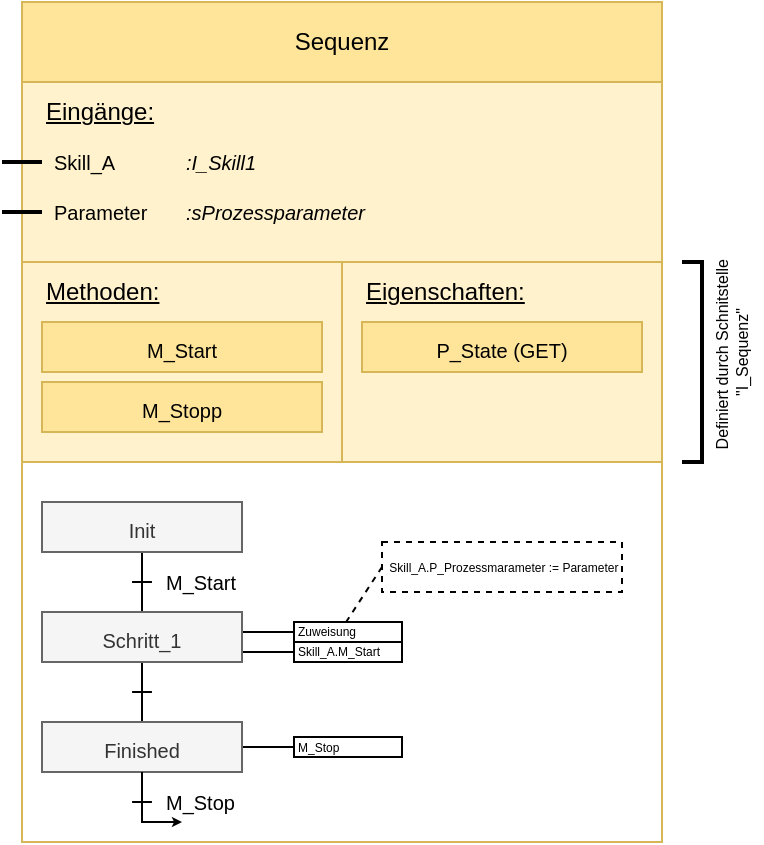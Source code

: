 <mxfile version="24.9.1">
  <diagram name="Seite-1" id="K70xGbPAnUhQWx4gZ4KT">
    <mxGraphModel dx="981" dy="880" grid="1" gridSize="10" guides="1" tooltips="1" connect="1" arrows="1" fold="1" page="1" pageScale="1" pageWidth="1654" pageHeight="1169" math="0" shadow="0">
      <root>
        <mxCell id="0" />
        <mxCell id="1" parent="0" />
        <mxCell id="NrakXVeBF_DzGBcXFqaL-1" value="Sequenz" style="rounded=0;whiteSpace=wrap;html=1;fillColor=#FFE599;strokeColor=#d6b656;" vertex="1" parent="1">
          <mxGeometry x="320" y="280" width="320" height="40" as="geometry" />
        </mxCell>
        <mxCell id="NrakXVeBF_DzGBcXFqaL-2" value="" style="rounded=0;whiteSpace=wrap;html=1;fillColor=#fff2cc;strokeColor=#d6b656;" vertex="1" parent="1">
          <mxGeometry x="320" y="320" width="320" height="90" as="geometry" />
        </mxCell>
        <mxCell id="NrakXVeBF_DzGBcXFqaL-5" value="Eingänge:" style="text;html=1;align=left;verticalAlign=middle;whiteSpace=wrap;rounded=0;fontStyle=4" vertex="1" parent="1">
          <mxGeometry x="330" y="320" width="70" height="30" as="geometry" />
        </mxCell>
        <mxCell id="NrakXVeBF_DzGBcXFqaL-7" value="" style="rounded=0;whiteSpace=wrap;html=1;fillColor=#fff2cc;strokeColor=#d6b656;" vertex="1" parent="1">
          <mxGeometry x="320" y="410" width="160" height="100" as="geometry" />
        </mxCell>
        <mxCell id="NrakXVeBF_DzGBcXFqaL-8" value="" style="rounded=0;whiteSpace=wrap;html=1;fillColor=#fff2cc;strokeColor=#d6b656;" vertex="1" parent="1">
          <mxGeometry x="480" y="410" width="160" height="100" as="geometry" />
        </mxCell>
        <mxCell id="NrakXVeBF_DzGBcXFqaL-9" value="Methoden:" style="text;html=1;align=left;verticalAlign=middle;whiteSpace=wrap;rounded=0;fontStyle=4" vertex="1" parent="1">
          <mxGeometry x="330" y="410" width="70" height="30" as="geometry" />
        </mxCell>
        <mxCell id="NrakXVeBF_DzGBcXFqaL-10" value="Eigenschaften:" style="text;html=1;align=left;verticalAlign=middle;whiteSpace=wrap;rounded=0;fontStyle=4" vertex="1" parent="1">
          <mxGeometry x="490" y="410" width="70" height="30" as="geometry" />
        </mxCell>
        <mxCell id="NrakXVeBF_DzGBcXFqaL-11" value="&lt;font style=&quot;font-size: 10px;&quot;&gt;M_Start&lt;/font&gt;" style="rounded=0;whiteSpace=wrap;html=1;fillColor=#FFE599;strokeColor=#d6b656;fontSize=14;" vertex="1" parent="1">
          <mxGeometry x="330" y="440" width="140" height="25" as="geometry" />
        </mxCell>
        <mxCell id="NrakXVeBF_DzGBcXFqaL-12" value="&lt;font style=&quot;font-size: 10px;&quot;&gt;M_Stopp&lt;/font&gt;" style="rounded=0;whiteSpace=wrap;html=1;fillColor=#FFE599;strokeColor=#d6b656;fontSize=14;" vertex="1" parent="1">
          <mxGeometry x="330" y="470" width="140" height="25" as="geometry" />
        </mxCell>
        <mxCell id="NrakXVeBF_DzGBcXFqaL-13" value="&lt;font style=&quot;font-size: 10px;&quot;&gt;P_State (GET)&lt;/font&gt;" style="rounded=0;whiteSpace=wrap;html=1;fillColor=#FFE599;strokeColor=#d6b656;fontSize=14;" vertex="1" parent="1">
          <mxGeometry x="490" y="440" width="140" height="25" as="geometry" />
        </mxCell>
        <mxCell id="NrakXVeBF_DzGBcXFqaL-14" value="" style="rounded=0;whiteSpace=wrap;html=1;fillColor=none;strokeColor=#d6b656;" vertex="1" parent="1">
          <mxGeometry x="320" y="510" width="320" height="190" as="geometry" />
        </mxCell>
        <mxCell id="NrakXVeBF_DzGBcXFqaL-18" value="" style="endArrow=none;html=1;rounded=0;strokeWidth=2;" edge="1" parent="1">
          <mxGeometry width="50" height="50" relative="1" as="geometry">
            <mxPoint x="330" y="360" as="sourcePoint" />
            <mxPoint x="310" y="360" as="targetPoint" />
          </mxGeometry>
        </mxCell>
        <mxCell id="NrakXVeBF_DzGBcXFqaL-19" value="Skill_A" style="text;html=1;align=left;verticalAlign=middle;whiteSpace=wrap;rounded=0;fontStyle=0;fontSize=10;" vertex="1" parent="1">
          <mxGeometry x="334" y="355" width="66" height="10" as="geometry" />
        </mxCell>
        <mxCell id="NrakXVeBF_DzGBcXFqaL-25" value="" style="endArrow=none;html=1;rounded=0;strokeWidth=2;" edge="1" parent="1">
          <mxGeometry width="50" height="50" relative="1" as="geometry">
            <mxPoint x="330" y="385" as="sourcePoint" />
            <mxPoint x="310" y="385" as="targetPoint" />
          </mxGeometry>
        </mxCell>
        <mxCell id="NrakXVeBF_DzGBcXFqaL-26" value="Parameter" style="text;html=1;align=left;verticalAlign=middle;whiteSpace=wrap;rounded=0;fontStyle=0;fontSize=10;" vertex="1" parent="1">
          <mxGeometry x="334" y="380" width="66" height="10" as="geometry" />
        </mxCell>
        <mxCell id="NrakXVeBF_DzGBcXFqaL-27" value=":I_Skill1" style="text;html=1;align=left;verticalAlign=middle;whiteSpace=wrap;rounded=0;fontStyle=2;fontSize=10;" vertex="1" parent="1">
          <mxGeometry x="400" y="355" width="56" height="10" as="geometry" />
        </mxCell>
        <mxCell id="NrakXVeBF_DzGBcXFqaL-28" value=":sProzessparameter" style="text;html=1;align=left;verticalAlign=middle;whiteSpace=wrap;rounded=0;fontStyle=2;fontSize=10;" vertex="1" parent="1">
          <mxGeometry x="400" y="380" width="100" height="10" as="geometry" />
        </mxCell>
        <mxCell id="NrakXVeBF_DzGBcXFqaL-33" style="edgeStyle=orthogonalEdgeStyle;rounded=0;orthogonalLoop=1;jettySize=auto;html=1;endArrow=none;endFill=0;" edge="1" parent="1" source="NrakXVeBF_DzGBcXFqaL-30" target="NrakXVeBF_DzGBcXFqaL-31">
          <mxGeometry relative="1" as="geometry" />
        </mxCell>
        <mxCell id="NrakXVeBF_DzGBcXFqaL-30" value="&lt;font style=&quot;font-size: 10px;&quot;&gt;Init&lt;/font&gt;" style="rounded=0;whiteSpace=wrap;html=1;fillColor=#f5f5f5;strokeColor=#666666;fontSize=14;fontColor=#333333;" vertex="1" parent="1">
          <mxGeometry x="330" y="530" width="100" height="25" as="geometry" />
        </mxCell>
        <mxCell id="NrakXVeBF_DzGBcXFqaL-34" style="edgeStyle=orthogonalEdgeStyle;rounded=0;orthogonalLoop=1;jettySize=auto;html=1;endArrow=none;endFill=0;" edge="1" parent="1" source="NrakXVeBF_DzGBcXFqaL-31" target="NrakXVeBF_DzGBcXFqaL-32">
          <mxGeometry relative="1" as="geometry" />
        </mxCell>
        <mxCell id="NrakXVeBF_DzGBcXFqaL-46" style="edgeStyle=orthogonalEdgeStyle;rounded=0;orthogonalLoop=1;jettySize=auto;html=1;entryX=0;entryY=0.5;entryDx=0;entryDy=0;endArrow=none;endFill=0;" edge="1" parent="1" source="NrakXVeBF_DzGBcXFqaL-31" target="NrakXVeBF_DzGBcXFqaL-45">
          <mxGeometry relative="1" as="geometry">
            <Array as="points">
              <mxPoint x="440" y="605" />
              <mxPoint x="440" y="605" />
            </Array>
          </mxGeometry>
        </mxCell>
        <mxCell id="NrakXVeBF_DzGBcXFqaL-48" style="edgeStyle=orthogonalEdgeStyle;rounded=0;orthogonalLoop=1;jettySize=auto;html=1;entryX=0;entryY=0.5;entryDx=0;entryDy=0;endArrow=none;endFill=0;" edge="1" parent="1" source="NrakXVeBF_DzGBcXFqaL-31" target="NrakXVeBF_DzGBcXFqaL-47">
          <mxGeometry relative="1" as="geometry">
            <Array as="points">
              <mxPoint x="440" y="595" />
              <mxPoint x="440" y="595" />
            </Array>
          </mxGeometry>
        </mxCell>
        <mxCell id="NrakXVeBF_DzGBcXFqaL-31" value="&lt;span style=&quot;font-size: 10px;&quot;&gt;Schritt_1&lt;/span&gt;" style="rounded=0;whiteSpace=wrap;html=1;fillColor=#f5f5f5;strokeColor=#666666;fontSize=14;fontColor=#333333;" vertex="1" parent="1">
          <mxGeometry x="330" y="585" width="100" height="25" as="geometry" />
        </mxCell>
        <mxCell id="NrakXVeBF_DzGBcXFqaL-44" style="edgeStyle=orthogonalEdgeStyle;rounded=0;orthogonalLoop=1;jettySize=auto;html=1;entryX=0;entryY=0.5;entryDx=0;entryDy=0;endArrow=none;endFill=0;" edge="1" parent="1" source="NrakXVeBF_DzGBcXFqaL-32" target="NrakXVeBF_DzGBcXFqaL-43">
          <mxGeometry relative="1" as="geometry" />
        </mxCell>
        <mxCell id="NrakXVeBF_DzGBcXFqaL-32" value="&lt;font style=&quot;font-size: 10px;&quot;&gt;Finished&lt;/font&gt;" style="rounded=0;whiteSpace=wrap;html=1;fillColor=#f5f5f5;strokeColor=#666666;fontSize=14;fontColor=#333333;" vertex="1" parent="1">
          <mxGeometry x="330" y="640" width="100" height="25" as="geometry" />
        </mxCell>
        <mxCell id="NrakXVeBF_DzGBcXFqaL-37" value="" style="endArrow=classic;html=1;rounded=0;exitX=0.5;exitY=1;exitDx=0;exitDy=0;edgeStyle=orthogonalEdgeStyle;endFill=1;endSize=2;" edge="1" parent="1" source="NrakXVeBF_DzGBcXFqaL-32">
          <mxGeometry width="50" height="50" relative="1" as="geometry">
            <mxPoint x="390" y="690" as="sourcePoint" />
            <mxPoint x="400" y="690" as="targetPoint" />
            <Array as="points">
              <mxPoint x="380" y="690" />
            </Array>
          </mxGeometry>
        </mxCell>
        <mxCell id="NrakXVeBF_DzGBcXFqaL-38" value="" style="endArrow=none;html=1;rounded=0;entryX=0.406;entryY=0.316;entryDx=0;entryDy=0;entryPerimeter=0;" edge="1" parent="1">
          <mxGeometry width="50" height="50" relative="1" as="geometry">
            <mxPoint x="375.04" y="570" as="sourcePoint" />
            <mxPoint x="384.96" y="570.04" as="targetPoint" />
          </mxGeometry>
        </mxCell>
        <mxCell id="NrakXVeBF_DzGBcXFqaL-39" value="" style="endArrow=none;html=1;rounded=0;entryX=0.406;entryY=0.316;entryDx=0;entryDy=0;entryPerimeter=0;" edge="1" parent="1">
          <mxGeometry width="50" height="50" relative="1" as="geometry">
            <mxPoint x="375.04" y="625" as="sourcePoint" />
            <mxPoint x="384.96" y="625" as="targetPoint" />
          </mxGeometry>
        </mxCell>
        <mxCell id="NrakXVeBF_DzGBcXFqaL-40" value="" style="endArrow=none;html=1;rounded=0;entryX=0.406;entryY=0.316;entryDx=0;entryDy=0;entryPerimeter=0;" edge="1" parent="1">
          <mxGeometry width="50" height="50" relative="1" as="geometry">
            <mxPoint x="375.04" y="680" as="sourcePoint" />
            <mxPoint x="384.96" y="680" as="targetPoint" />
          </mxGeometry>
        </mxCell>
        <mxCell id="NrakXVeBF_DzGBcXFqaL-41" value="M_Start" style="text;html=1;align=left;verticalAlign=middle;whiteSpace=wrap;rounded=0;fontStyle=0;fontSize=10;" vertex="1" parent="1">
          <mxGeometry x="390" y="565" width="66" height="10" as="geometry" />
        </mxCell>
        <mxCell id="NrakXVeBF_DzGBcXFqaL-42" value="M_Stop" style="text;html=1;align=left;verticalAlign=middle;whiteSpace=wrap;rounded=0;fontStyle=0;fontSize=10;" vertex="1" parent="1">
          <mxGeometry x="390" y="675" width="66" height="10" as="geometry" />
        </mxCell>
        <mxCell id="NrakXVeBF_DzGBcXFqaL-43" value="&lt;font&gt;M_Stop&lt;/font&gt;" style="rounded=0;whiteSpace=wrap;html=1;align=left;fontSize=6;" vertex="1" parent="1">
          <mxGeometry x="456" y="647.5" width="54" height="10" as="geometry" />
        </mxCell>
        <mxCell id="NrakXVeBF_DzGBcXFqaL-45" value="&lt;font&gt;Skill_A.M_Start&lt;/font&gt;" style="rounded=0;whiteSpace=wrap;html=1;align=left;fontSize=6;" vertex="1" parent="1">
          <mxGeometry x="456" y="600" width="54" height="10" as="geometry" />
        </mxCell>
        <mxCell id="NrakXVeBF_DzGBcXFqaL-47" value="&lt;font&gt;Zuweisung&lt;/font&gt;" style="rounded=0;whiteSpace=wrap;html=1;align=left;fontSize=6;" vertex="1" parent="1">
          <mxGeometry x="456" y="590" width="54" height="10" as="geometry" />
        </mxCell>
        <mxCell id="NrakXVeBF_DzGBcXFqaL-49" value="&amp;nbsp;Skill_A.P_Prozessmarameter :=&amp;nbsp;&lt;span style=&quot;background-color: initial;&quot;&gt;Parameter&lt;/span&gt;" style="rounded=0;whiteSpace=wrap;html=1;fontSize=6;align=left;verticalAlign=middle;dashed=1;" vertex="1" parent="1">
          <mxGeometry x="500" y="550" width="120" height="25" as="geometry" />
        </mxCell>
        <mxCell id="NrakXVeBF_DzGBcXFqaL-52" value="" style="endArrow=none;dashed=1;html=1;rounded=0;exitX=0.481;exitY=0.012;exitDx=0;exitDy=0;entryX=0;entryY=0.5;entryDx=0;entryDy=0;exitPerimeter=0;" edge="1" parent="1" source="NrakXVeBF_DzGBcXFqaL-47" target="NrakXVeBF_DzGBcXFqaL-49">
          <mxGeometry width="50" height="50" relative="1" as="geometry">
            <mxPoint x="460" y="590" as="sourcePoint" />
            <mxPoint x="510" y="540" as="targetPoint" />
          </mxGeometry>
        </mxCell>
        <mxCell id="NrakXVeBF_DzGBcXFqaL-60" value="Definiert durch Schnitstelle&amp;nbsp;&lt;div&gt;&quot;I_Sequenz&quot;&lt;/div&gt;" style="text;html=1;align=center;verticalAlign=middle;whiteSpace=wrap;rounded=0;rotation=-90;fontSize=8;" vertex="1" parent="1">
          <mxGeometry x="600" y="440" width="150" height="30" as="geometry" />
        </mxCell>
        <mxCell id="NrakXVeBF_DzGBcXFqaL-61" value="" style="strokeWidth=2;html=1;shape=mxgraph.flowchart.annotation_1;align=left;pointerEvents=1;rotation=-180;" vertex="1" parent="1">
          <mxGeometry x="650" y="410" width="10" height="100" as="geometry" />
        </mxCell>
      </root>
    </mxGraphModel>
  </diagram>
</mxfile>
